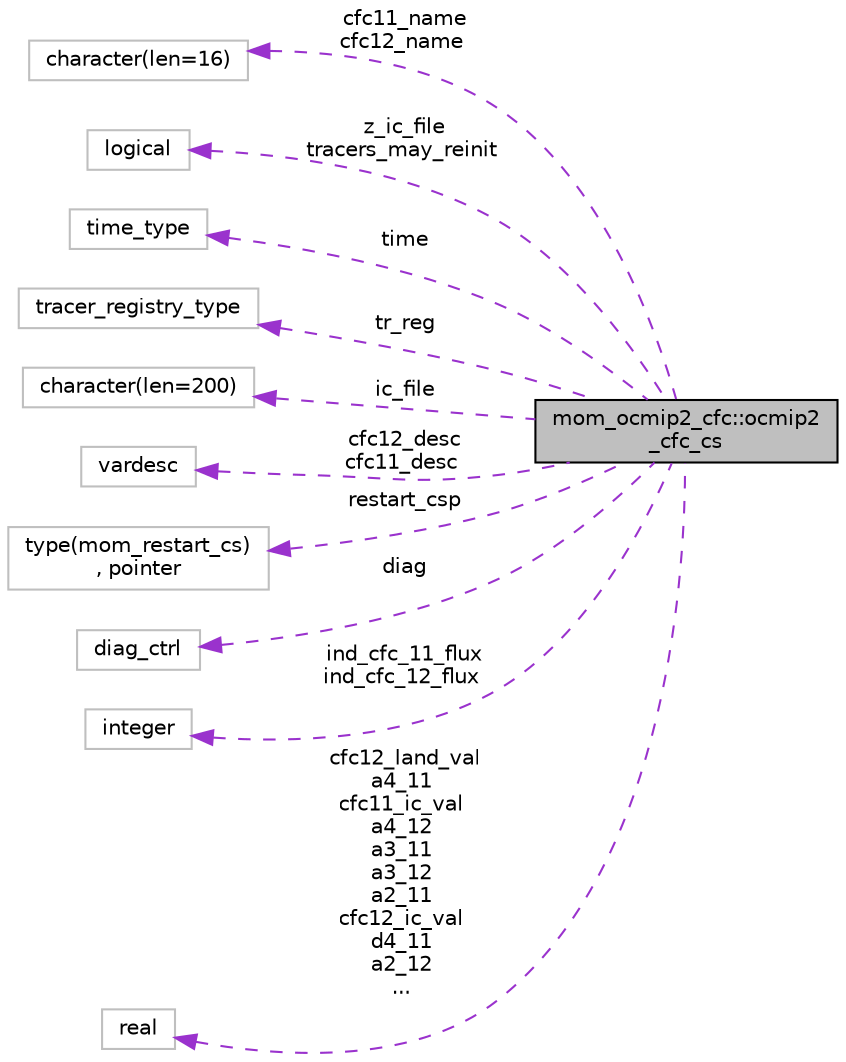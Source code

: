 digraph "mom_ocmip2_cfc::ocmip2_cfc_cs"
{
 // INTERACTIVE_SVG=YES
 // LATEX_PDF_SIZE
  edge [fontname="Helvetica",fontsize="10",labelfontname="Helvetica",labelfontsize="10"];
  node [fontname="Helvetica",fontsize="10",shape=record];
  rankdir="LR";
  Node1 [label="mom_ocmip2_cfc::ocmip2\l_cfc_cs",height=0.2,width=0.4,color="black", fillcolor="grey75", style="filled", fontcolor="black",tooltip="The control structure for the OCMPI2_CFC tracer package."];
  Node2 -> Node1 [dir="back",color="darkorchid3",fontsize="10",style="dashed",label=" cfc11_name\ncfc12_name" ,fontname="Helvetica"];
  Node2 [label="character(len=16)",height=0.2,width=0.4,color="grey75", fillcolor="white", style="filled",tooltip=" "];
  Node3 -> Node1 [dir="back",color="darkorchid3",fontsize="10",style="dashed",label=" z_ic_file\ntracers_may_reinit" ,fontname="Helvetica"];
  Node3 [label="logical",height=0.2,width=0.4,color="grey75", fillcolor="white", style="filled",tooltip=" "];
  Node4 -> Node1 [dir="back",color="darkorchid3",fontsize="10",style="dashed",label=" time" ,fontname="Helvetica"];
  Node4 [label="time_type",height=0.2,width=0.4,color="grey75", fillcolor="white", style="filled",tooltip=" "];
  Node5 -> Node1 [dir="back",color="darkorchid3",fontsize="10",style="dashed",label=" tr_reg" ,fontname="Helvetica"];
  Node5 [label="tracer_registry_type",height=0.2,width=0.4,color="grey75", fillcolor="white", style="filled",tooltip=" "];
  Node6 -> Node1 [dir="back",color="darkorchid3",fontsize="10",style="dashed",label=" ic_file" ,fontname="Helvetica"];
  Node6 [label="character(len=200)",height=0.2,width=0.4,color="grey75", fillcolor="white", style="filled",tooltip=" "];
  Node7 -> Node1 [dir="back",color="darkorchid3",fontsize="10",style="dashed",label=" cfc12_desc\ncfc11_desc" ,fontname="Helvetica"];
  Node7 [label="vardesc",height=0.2,width=0.4,color="grey75", fillcolor="white", style="filled",tooltip=" "];
  Node8 -> Node1 [dir="back",color="darkorchid3",fontsize="10",style="dashed",label=" restart_csp" ,fontname="Helvetica"];
  Node8 [label="type(mom_restart_cs)\l, pointer",height=0.2,width=0.4,color="grey75", fillcolor="white", style="filled",tooltip=" "];
  Node9 -> Node1 [dir="back",color="darkorchid3",fontsize="10",style="dashed",label=" diag" ,fontname="Helvetica"];
  Node9 [label="diag_ctrl",height=0.2,width=0.4,color="grey75", fillcolor="white", style="filled",tooltip=" "];
  Node10 -> Node1 [dir="back",color="darkorchid3",fontsize="10",style="dashed",label=" ind_cfc_11_flux\nind_cfc_12_flux" ,fontname="Helvetica"];
  Node10 [label="integer",height=0.2,width=0.4,color="grey75", fillcolor="white", style="filled",tooltip=" "];
  Node11 -> Node1 [dir="back",color="darkorchid3",fontsize="10",style="dashed",label=" cfc12_land_val\na4_11\ncfc11_ic_val\na4_12\na3_11\na3_12\na2_11\ncfc12_ic_val\nd4_11\na2_12\n..." ,fontname="Helvetica"];
  Node11 [label="real",height=0.2,width=0.4,color="grey75", fillcolor="white", style="filled",tooltip=" "];
}
